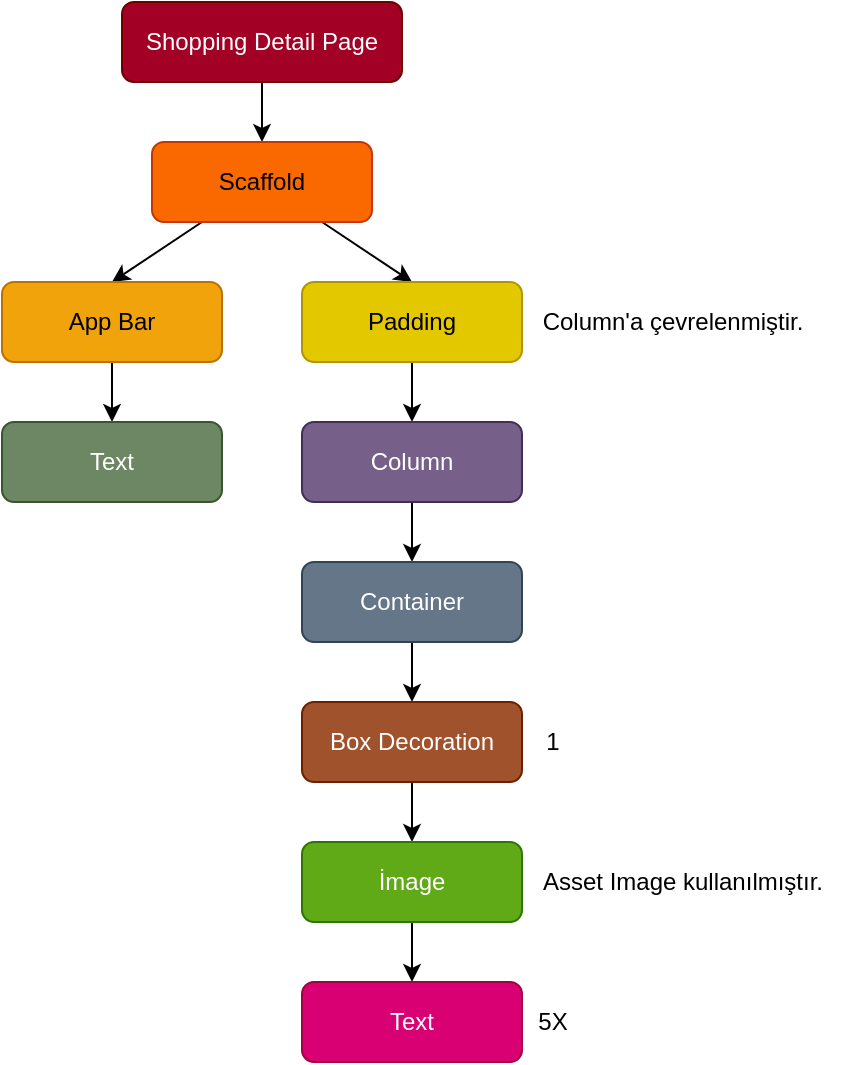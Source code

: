 <mxfile>
    <diagram id="iThnzotOsf-ddO-1oSUi" name="Page-1">
        <mxGraphModel dx="1145" dy="614" grid="1" gridSize="10" guides="1" tooltips="1" connect="1" arrows="1" fold="1" page="1" pageScale="1" pageWidth="4681" pageHeight="3300" math="0" shadow="0">
            <root>
                <mxCell id="0"/>
                <mxCell id="1" parent="0"/>
                <mxCell id="5" value="" style="edgeStyle=none;html=1;" parent="1" source="3" target="4" edge="1">
                    <mxGeometry relative="1" as="geometry"/>
                </mxCell>
                <mxCell id="3" value="Shopping Detail Page" style="rounded=1;whiteSpace=wrap;html=1;fillColor=#a20025;fontColor=#ffffff;strokeColor=#6F0000;" parent="1" vertex="1">
                    <mxGeometry x="330" y="20" width="140" height="40" as="geometry"/>
                </mxCell>
                <mxCell id="9" style="edgeStyle=none;html=1;entryX=0.5;entryY=0;entryDx=0;entryDy=0;" parent="1" source="4" target="6" edge="1">
                    <mxGeometry relative="1" as="geometry"/>
                </mxCell>
                <mxCell id="10" style="edgeStyle=none;html=1;entryX=0.5;entryY=0;entryDx=0;entryDy=0;" parent="1" source="4" target="7" edge="1">
                    <mxGeometry relative="1" as="geometry"/>
                </mxCell>
                <mxCell id="4" value="Scaffold" style="rounded=1;whiteSpace=wrap;html=1;fillColor=#fa6800;strokeColor=#C73500;fontColor=#000000;" parent="1" vertex="1">
                    <mxGeometry x="345" y="90" width="110" height="40" as="geometry"/>
                </mxCell>
                <mxCell id="12" value="" style="edgeStyle=none;html=1;" parent="1" source="6" target="11" edge="1">
                    <mxGeometry relative="1" as="geometry"/>
                </mxCell>
                <mxCell id="6" value="App Bar" style="rounded=1;whiteSpace=wrap;html=1;fillColor=#f0a30a;strokeColor=#BD7000;fontColor=#000000;" parent="1" vertex="1">
                    <mxGeometry x="270" y="160" width="110" height="40" as="geometry"/>
                </mxCell>
                <mxCell id="14" value="" style="edgeStyle=none;html=1;" parent="1" source="7" target="13" edge="1">
                    <mxGeometry relative="1" as="geometry"/>
                </mxCell>
                <mxCell id="7" value="Padding" style="rounded=1;whiteSpace=wrap;html=1;fillColor=#e3c800;strokeColor=#B09500;fontColor=#000000;" parent="1" vertex="1">
                    <mxGeometry x="420" y="160" width="110" height="40" as="geometry"/>
                </mxCell>
                <mxCell id="8" value="Column'a çevrelenmiştir." style="text;html=1;align=center;verticalAlign=middle;resizable=0;points=[];autosize=1;strokeColor=none;fillColor=none;" parent="1" vertex="1">
                    <mxGeometry x="530" y="165" width="150" height="30" as="geometry"/>
                </mxCell>
                <mxCell id="11" value="Text" style="rounded=1;whiteSpace=wrap;html=1;fillColor=#6d8764;strokeColor=#3A5431;fontColor=#ffffff;" parent="1" vertex="1">
                    <mxGeometry x="270" y="230" width="110" height="40" as="geometry"/>
                </mxCell>
                <mxCell id="16" value="" style="edgeStyle=none;html=1;" parent="1" source="13" target="15" edge="1">
                    <mxGeometry relative="1" as="geometry"/>
                </mxCell>
                <mxCell id="13" value="Column" style="rounded=1;whiteSpace=wrap;html=1;fillColor=#76608a;strokeColor=#432D57;fontColor=#ffffff;" parent="1" vertex="1">
                    <mxGeometry x="420" y="230" width="110" height="40" as="geometry"/>
                </mxCell>
                <mxCell id="18" value="" style="edgeStyle=none;html=1;" parent="1" source="15" target="17" edge="1">
                    <mxGeometry relative="1" as="geometry"/>
                </mxCell>
                <mxCell id="15" value="Container" style="rounded=1;whiteSpace=wrap;html=1;fillColor=#647687;strokeColor=#314354;fontColor=#ffffff;" parent="1" vertex="1">
                    <mxGeometry x="420" y="300" width="110" height="40" as="geometry"/>
                </mxCell>
                <mxCell id="20" value="" style="edgeStyle=none;html=1;" parent="1" source="17" target="19" edge="1">
                    <mxGeometry relative="1" as="geometry"/>
                </mxCell>
                <mxCell id="17" value="Box Decoration" style="rounded=1;whiteSpace=wrap;html=1;fillColor=#a0522d;strokeColor=#6D1F00;fontColor=#ffffff;" parent="1" vertex="1">
                    <mxGeometry x="420" y="370" width="110" height="40" as="geometry"/>
                </mxCell>
                <mxCell id="24" value="" style="edgeStyle=none;html=1;" parent="1" source="19" target="23" edge="1">
                    <mxGeometry relative="1" as="geometry"/>
                </mxCell>
                <mxCell id="19" value="İmage" style="rounded=1;whiteSpace=wrap;html=1;fillColor=#60a917;strokeColor=#2D7600;fontColor=#ffffff;" parent="1" vertex="1">
                    <mxGeometry x="420" y="440" width="110" height="40" as="geometry"/>
                </mxCell>
                <mxCell id="21" value="1" style="text;html=1;align=center;verticalAlign=middle;resizable=0;points=[];autosize=1;strokeColor=none;fillColor=none;" parent="1" vertex="1">
                    <mxGeometry x="530" y="375" width="30" height="30" as="geometry"/>
                </mxCell>
                <mxCell id="22" value="Asset Image kullanılmıştır." style="text;html=1;align=center;verticalAlign=middle;resizable=0;points=[];autosize=1;strokeColor=none;fillColor=none;" parent="1" vertex="1">
                    <mxGeometry x="530" y="445" width="160" height="30" as="geometry"/>
                </mxCell>
                <mxCell id="23" value="Text" style="rounded=1;whiteSpace=wrap;html=1;fillColor=#d80073;strokeColor=#A50040;fontColor=#ffffff;" parent="1" vertex="1">
                    <mxGeometry x="420" y="510" width="110" height="40" as="geometry"/>
                </mxCell>
                <mxCell id="25" value="5X" style="text;html=1;align=center;verticalAlign=middle;resizable=0;points=[];autosize=1;strokeColor=none;fillColor=none;" parent="1" vertex="1">
                    <mxGeometry x="525" y="515" width="40" height="30" as="geometry"/>
                </mxCell>
            </root>
        </mxGraphModel>
    </diagram>
</mxfile>